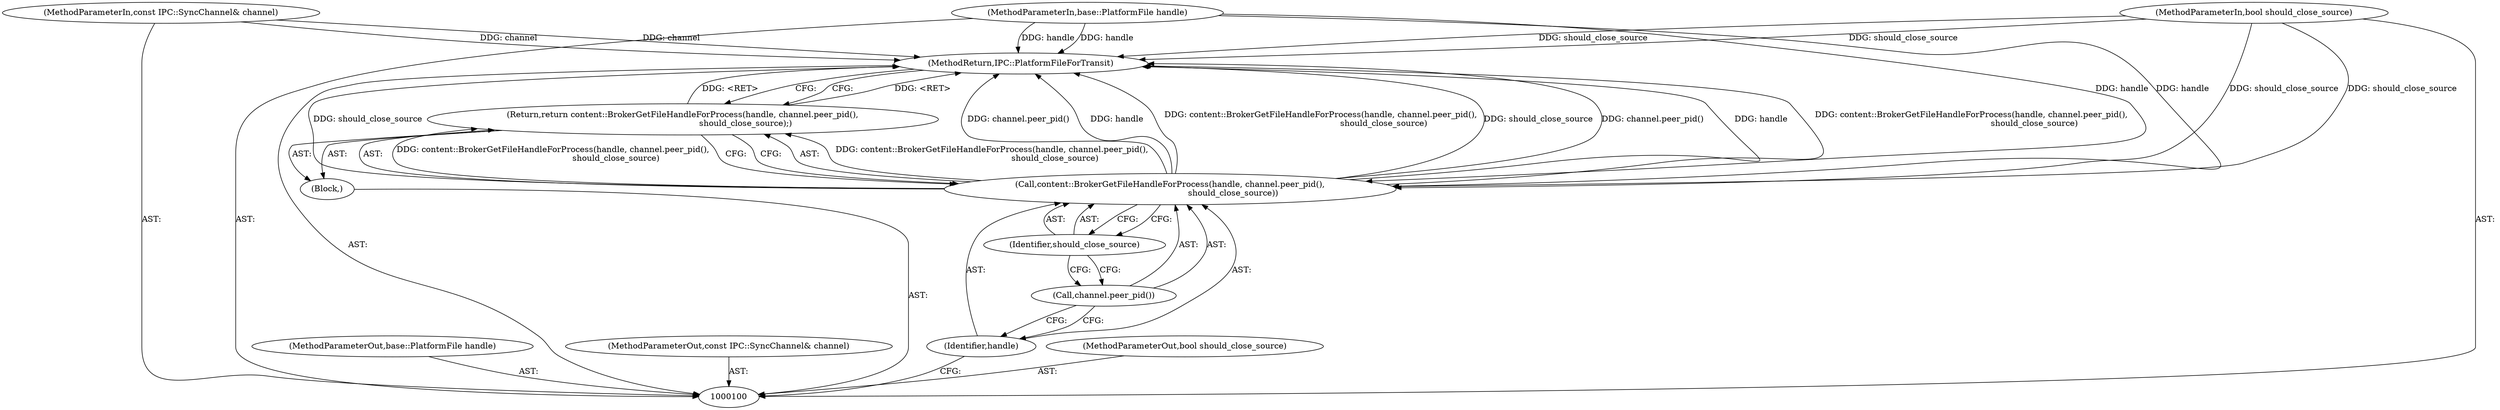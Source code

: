 digraph "1_Chrome_3b0d77670a0613f409110817455d2137576b485a_13" {
"1000110" [label="(MethodReturn,IPC::PlatformFileForTransit)"];
"1000101" [label="(MethodParameterIn,base::PlatformFile handle)"];
"1000126" [label="(MethodParameterOut,base::PlatformFile handle)"];
"1000102" [label="(MethodParameterIn,const IPC::SyncChannel& channel)"];
"1000127" [label="(MethodParameterOut,const IPC::SyncChannel& channel)"];
"1000104" [label="(Block,)"];
"1000103" [label="(MethodParameterIn,bool should_close_source)"];
"1000128" [label="(MethodParameterOut,bool should_close_source)"];
"1000105" [label="(Return,return content::BrokerGetFileHandleForProcess(handle, channel.peer_pid(),\n                                                should_close_source);)"];
"1000107" [label="(Identifier,handle)"];
"1000108" [label="(Call,channel.peer_pid())"];
"1000106" [label="(Call,content::BrokerGetFileHandleForProcess(handle, channel.peer_pid(),\n                                                should_close_source))"];
"1000109" [label="(Identifier,should_close_source)"];
"1000110" -> "1000100"  [label="AST: "];
"1000110" -> "1000105"  [label="CFG: "];
"1000106" -> "1000110"  [label="DDG: channel.peer_pid()"];
"1000106" -> "1000110"  [label="DDG: handle"];
"1000106" -> "1000110"  [label="DDG: content::BrokerGetFileHandleForProcess(handle, channel.peer_pid(),\n                                                should_close_source)"];
"1000106" -> "1000110"  [label="DDG: should_close_source"];
"1000103" -> "1000110"  [label="DDG: should_close_source"];
"1000102" -> "1000110"  [label="DDG: channel"];
"1000101" -> "1000110"  [label="DDG: handle"];
"1000105" -> "1000110"  [label="DDG: <RET>"];
"1000101" -> "1000100"  [label="AST: "];
"1000101" -> "1000110"  [label="DDG: handle"];
"1000101" -> "1000106"  [label="DDG: handle"];
"1000126" -> "1000100"  [label="AST: "];
"1000102" -> "1000100"  [label="AST: "];
"1000102" -> "1000110"  [label="DDG: channel"];
"1000127" -> "1000100"  [label="AST: "];
"1000104" -> "1000100"  [label="AST: "];
"1000105" -> "1000104"  [label="AST: "];
"1000103" -> "1000100"  [label="AST: "];
"1000103" -> "1000110"  [label="DDG: should_close_source"];
"1000103" -> "1000106"  [label="DDG: should_close_source"];
"1000128" -> "1000100"  [label="AST: "];
"1000105" -> "1000104"  [label="AST: "];
"1000105" -> "1000106"  [label="CFG: "];
"1000106" -> "1000105"  [label="AST: "];
"1000110" -> "1000105"  [label="CFG: "];
"1000105" -> "1000110"  [label="DDG: <RET>"];
"1000106" -> "1000105"  [label="DDG: content::BrokerGetFileHandleForProcess(handle, channel.peer_pid(),\n                                                should_close_source)"];
"1000107" -> "1000106"  [label="AST: "];
"1000107" -> "1000100"  [label="CFG: "];
"1000108" -> "1000107"  [label="CFG: "];
"1000108" -> "1000106"  [label="AST: "];
"1000108" -> "1000107"  [label="CFG: "];
"1000109" -> "1000108"  [label="CFG: "];
"1000106" -> "1000105"  [label="AST: "];
"1000106" -> "1000109"  [label="CFG: "];
"1000107" -> "1000106"  [label="AST: "];
"1000108" -> "1000106"  [label="AST: "];
"1000109" -> "1000106"  [label="AST: "];
"1000105" -> "1000106"  [label="CFG: "];
"1000106" -> "1000110"  [label="DDG: channel.peer_pid()"];
"1000106" -> "1000110"  [label="DDG: handle"];
"1000106" -> "1000110"  [label="DDG: content::BrokerGetFileHandleForProcess(handle, channel.peer_pid(),\n                                                should_close_source)"];
"1000106" -> "1000110"  [label="DDG: should_close_source"];
"1000106" -> "1000105"  [label="DDG: content::BrokerGetFileHandleForProcess(handle, channel.peer_pid(),\n                                                should_close_source)"];
"1000101" -> "1000106"  [label="DDG: handle"];
"1000103" -> "1000106"  [label="DDG: should_close_source"];
"1000109" -> "1000106"  [label="AST: "];
"1000109" -> "1000108"  [label="CFG: "];
"1000106" -> "1000109"  [label="CFG: "];
}
